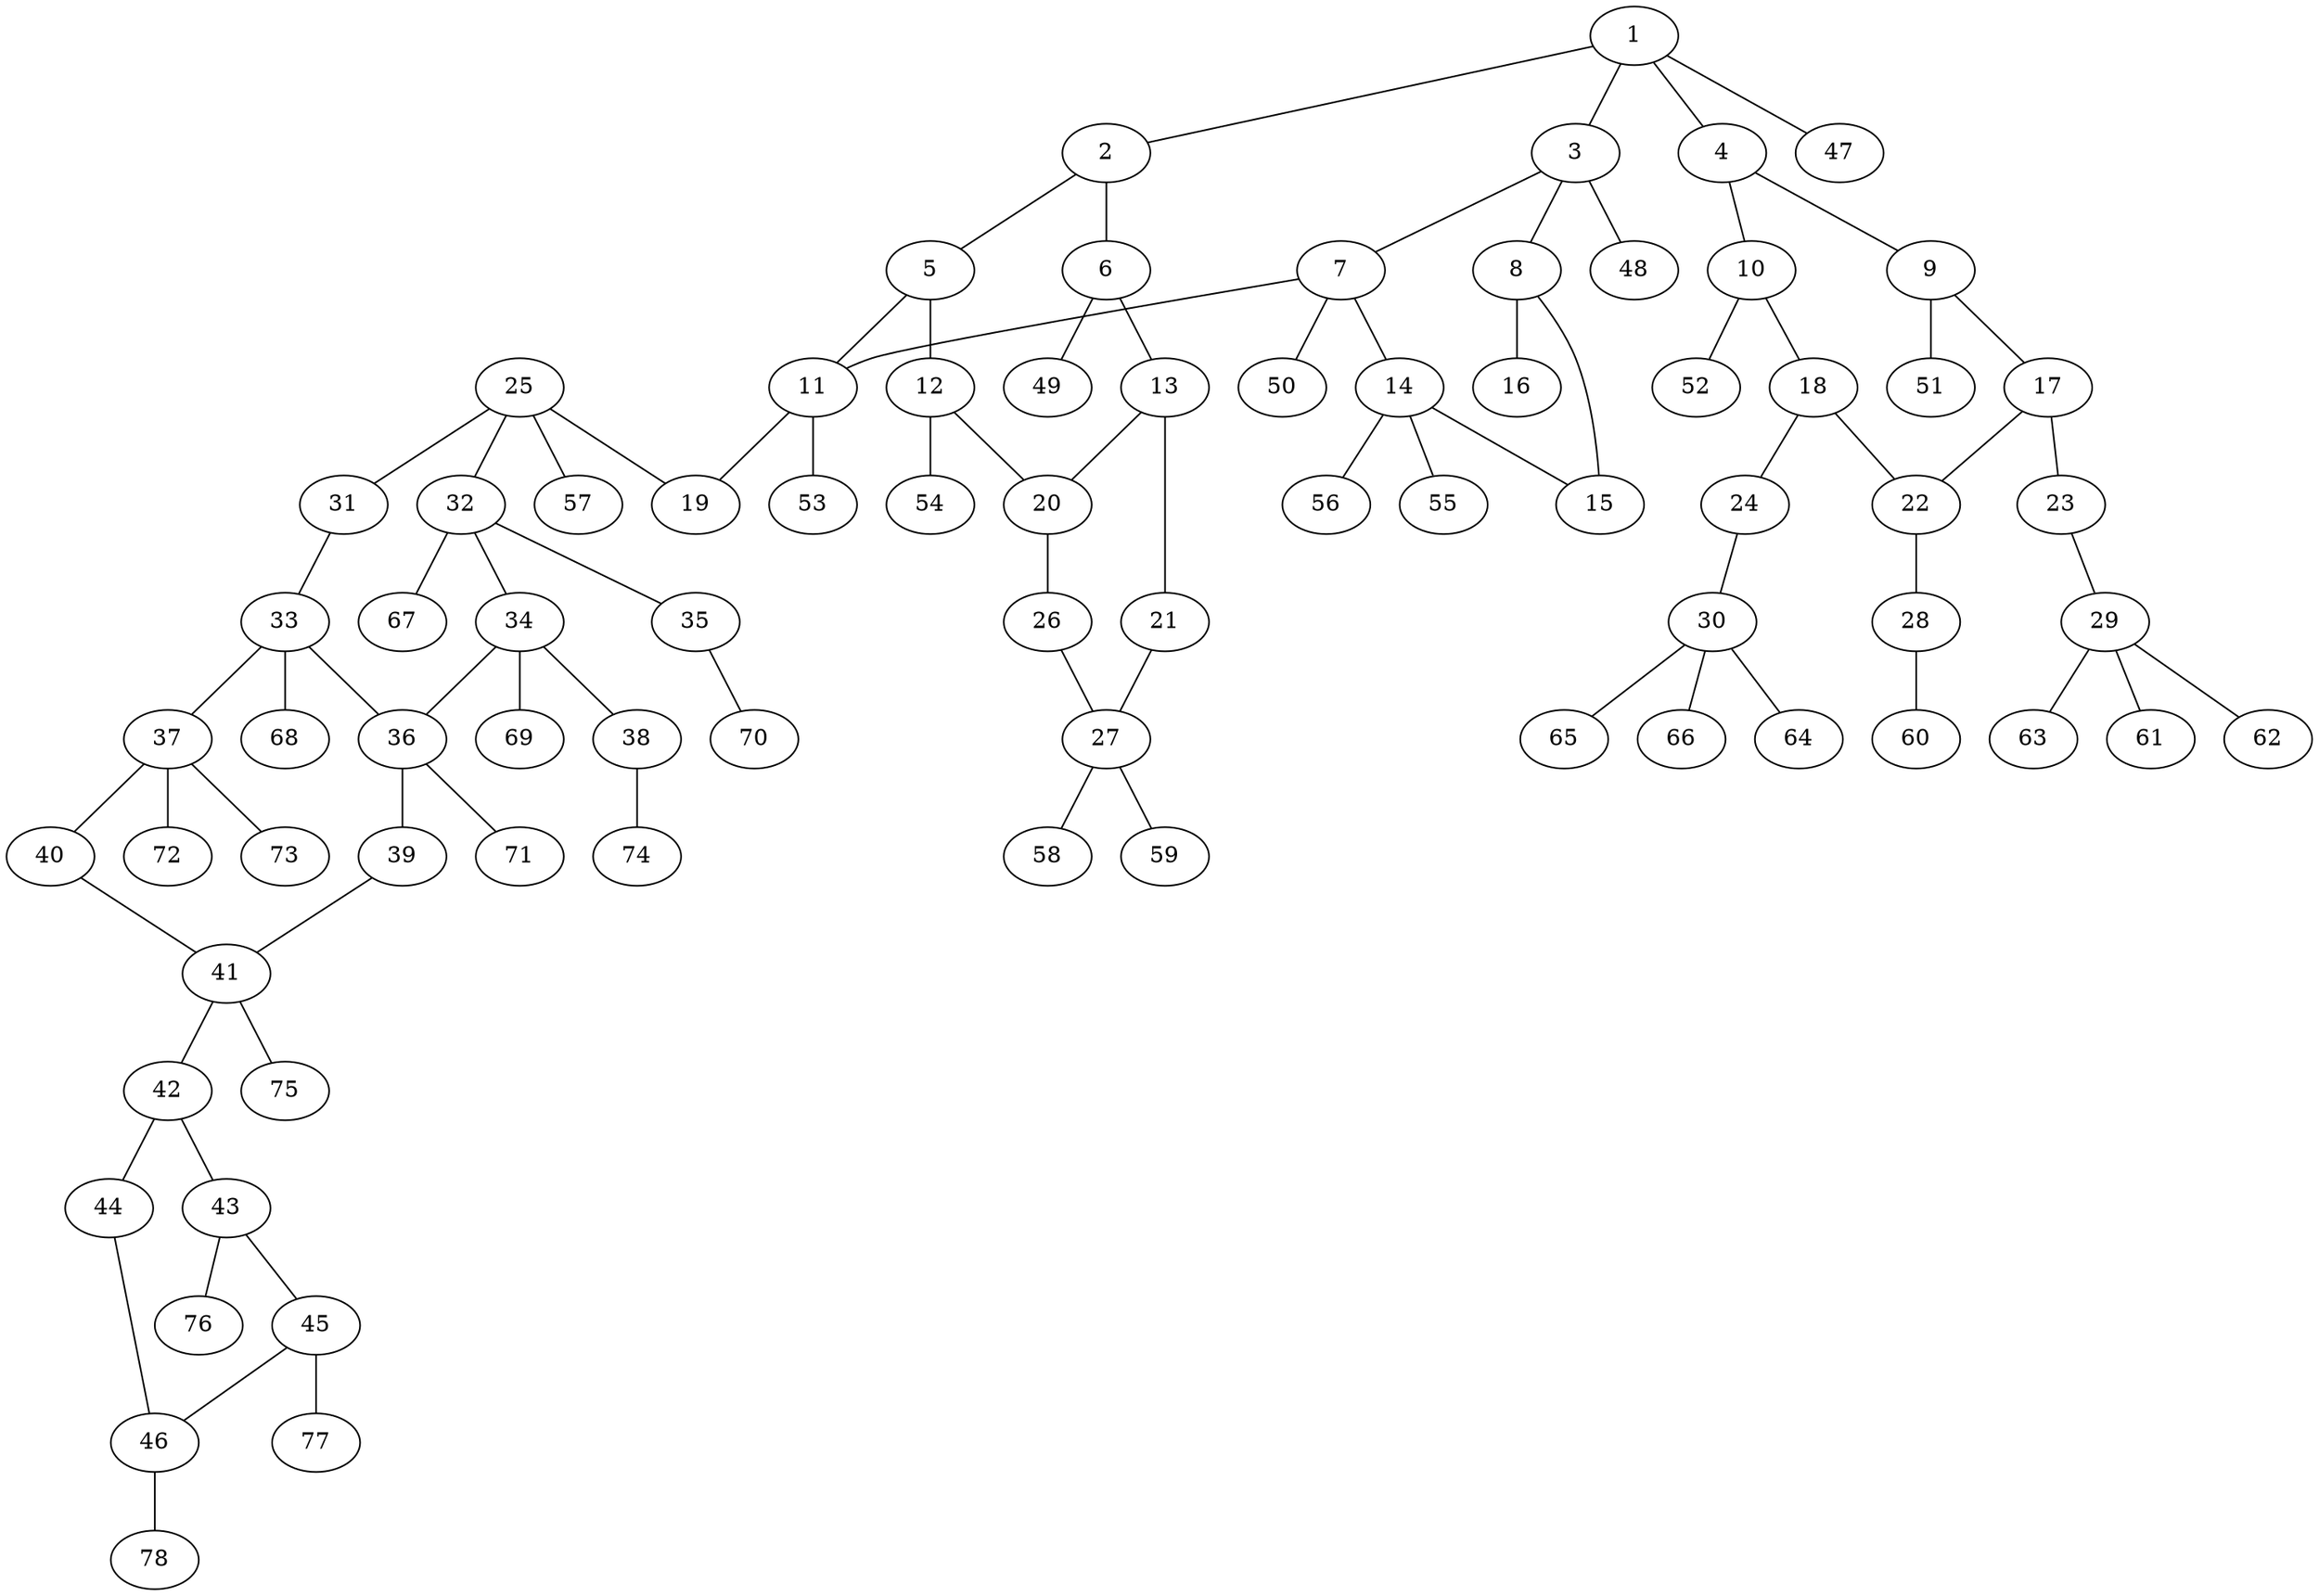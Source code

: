 graph molecule_4230 {
	1	 [chem=C];
	2	 [chem=C];
	1 -- 2	 [valence=1];
	3	 [chem=C];
	1 -- 3	 [valence=1];
	4	 [chem=C];
	1 -- 4	 [valence=1];
	47	 [chem=H];
	1 -- 47	 [valence=1];
	5	 [chem=C];
	2 -- 5	 [valence=2];
	6	 [chem=C];
	2 -- 6	 [valence=1];
	7	 [chem=C];
	3 -- 7	 [valence=1];
	8	 [chem=C];
	3 -- 8	 [valence=1];
	48	 [chem=H];
	3 -- 48	 [valence=1];
	9	 [chem=C];
	4 -- 9	 [valence=2];
	10	 [chem=C];
	4 -- 10	 [valence=1];
	11	 [chem=C];
	5 -- 11	 [valence=1];
	12	 [chem=C];
	5 -- 12	 [valence=1];
	13	 [chem=C];
	6 -- 13	 [valence=2];
	49	 [chem=H];
	6 -- 49	 [valence=1];
	7 -- 11	 [valence=1];
	14	 [chem=C];
	7 -- 14	 [valence=1];
	50	 [chem=H];
	7 -- 50	 [valence=1];
	15	 [chem=O];
	8 -- 15	 [valence=1];
	16	 [chem=O];
	8 -- 16	 [valence=2];
	17	 [chem=C];
	9 -- 17	 [valence=1];
	51	 [chem=H];
	9 -- 51	 [valence=1];
	18	 [chem=C];
	10 -- 18	 [valence=2];
	52	 [chem=H];
	10 -- 52	 [valence=1];
	19	 [chem=O];
	11 -- 19	 [valence=1];
	53	 [chem=H];
	11 -- 53	 [valence=1];
	20	 [chem=C];
	12 -- 20	 [valence=2];
	54	 [chem=H];
	12 -- 54	 [valence=1];
	13 -- 20	 [valence=1];
	21	 [chem=O];
	13 -- 21	 [valence=1];
	14 -- 15	 [valence=1];
	55	 [chem=H];
	14 -- 55	 [valence=1];
	56	 [chem=H];
	14 -- 56	 [valence=1];
	22	 [chem=C];
	17 -- 22	 [valence=2];
	23	 [chem=O];
	17 -- 23	 [valence=1];
	18 -- 22	 [valence=1];
	24	 [chem=O];
	18 -- 24	 [valence=1];
	26	 [chem=O];
	20 -- 26	 [valence=1];
	27	 [chem=C];
	21 -- 27	 [valence=1];
	28	 [chem=O];
	22 -- 28	 [valence=1];
	29	 [chem=C];
	23 -- 29	 [valence=1];
	30	 [chem=C];
	24 -- 30	 [valence=1];
	25	 [chem=C];
	25 -- 19	 [valence=1];
	31	 [chem=O];
	25 -- 31	 [valence=1];
	32	 [chem=C];
	25 -- 32	 [valence=1];
	57	 [chem=H];
	25 -- 57	 [valence=1];
	26 -- 27	 [valence=1];
	58	 [chem=H];
	27 -- 58	 [valence=1];
	59	 [chem=H];
	27 -- 59	 [valence=1];
	60	 [chem=H];
	28 -- 60	 [valence=1];
	61	 [chem=H];
	29 -- 61	 [valence=1];
	62	 [chem=H];
	29 -- 62	 [valence=1];
	63	 [chem=H];
	29 -- 63	 [valence=1];
	64	 [chem=H];
	30 -- 64	 [valence=1];
	65	 [chem=H];
	30 -- 65	 [valence=1];
	66	 [chem=H];
	30 -- 66	 [valence=1];
	33	 [chem=C];
	31 -- 33	 [valence=1];
	34	 [chem=C];
	32 -- 34	 [valence=1];
	35	 [chem=O];
	32 -- 35	 [valence=1];
	67	 [chem=H];
	32 -- 67	 [valence=1];
	36	 [chem=C];
	33 -- 36	 [valence=1];
	37	 [chem=C];
	33 -- 37	 [valence=1];
	68	 [chem=H];
	33 -- 68	 [valence=1];
	34 -- 36	 [valence=1];
	38	 [chem=O];
	34 -- 38	 [valence=1];
	69	 [chem=H];
	34 -- 69	 [valence=1];
	70	 [chem=H];
	35 -- 70	 [valence=1];
	39	 [chem=O];
	36 -- 39	 [valence=1];
	71	 [chem=H];
	36 -- 71	 [valence=1];
	40	 [chem=O];
	37 -- 40	 [valence=1];
	72	 [chem=H];
	37 -- 72	 [valence=1];
	73	 [chem=H];
	37 -- 73	 [valence=1];
	74	 [chem=H];
	38 -- 74	 [valence=1];
	41	 [chem=C];
	39 -- 41	 [valence=1];
	40 -- 41	 [valence=1];
	42	 [chem=C];
	41 -- 42	 [valence=1];
	75	 [chem=H];
	41 -- 75	 [valence=1];
	43	 [chem=C];
	42 -- 43	 [valence=2];
	44	 [chem=S];
	42 -- 44	 [valence=1];
	45	 [chem=C];
	43 -- 45	 [valence=1];
	76	 [chem=H];
	43 -- 76	 [valence=1];
	46	 [chem=C];
	44 -- 46	 [valence=1];
	45 -- 46	 [valence=2];
	77	 [chem=H];
	45 -- 77	 [valence=1];
	78	 [chem=H];
	46 -- 78	 [valence=1];
}
